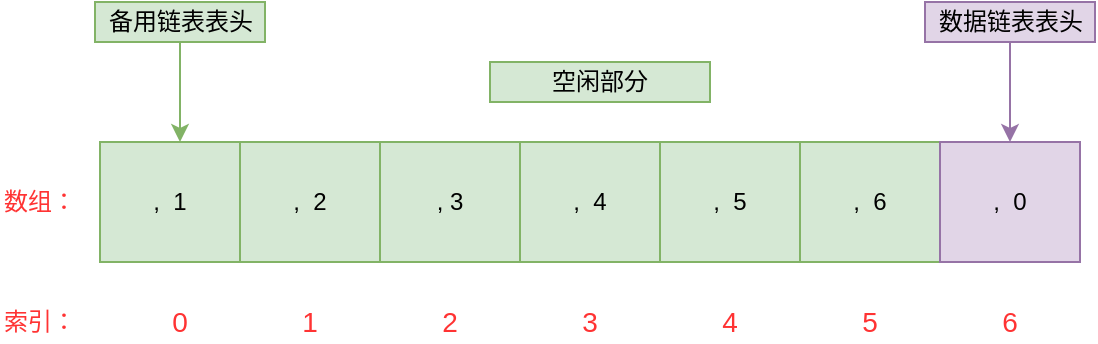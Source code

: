 <mxfile version="12.4.2" type="device" pages="1"><diagram id="Hx8x7zk9koTC-XFomkq7" name="Page-1"><mxGraphModel dx="946" dy="585" grid="1" gridSize="10" guides="1" tooltips="1" connect="1" arrows="1" fold="1" page="1" pageScale="1" pageWidth="827" pageHeight="1169" math="0" shadow="0"><root><mxCell id="0"/><mxCell id="1" parent="0"/><mxCell id="hB5W8Ykec-KNIudyQoj3-1" value="数组：" style="text;html=1;strokeColor=none;fillColor=none;align=center;verticalAlign=middle;whiteSpace=wrap;rounded=0;fontColor=#FF3333;" parent="1" vertex="1"><mxGeometry x="70" y="150" width="40" height="20" as="geometry"/></mxCell><mxCell id="hB5W8Ykec-KNIudyQoj3-2" value="索引：" style="text;html=1;strokeColor=none;fillColor=none;align=center;verticalAlign=middle;whiteSpace=wrap;rounded=0;fontColor=#FF3333;" parent="1" vertex="1"><mxGeometry x="70" y="210" width="40" height="20" as="geometry"/></mxCell><mxCell id="hB5W8Ykec-KNIudyQoj3-3" value="0" style="text;html=1;align=center;verticalAlign=middle;whiteSpace=wrap;rounded=0;fontColor=#FF3333;fontSize=14;" parent="1" vertex="1"><mxGeometry x="140" y="210" width="40" height="20" as="geometry"/></mxCell><mxCell id="hB5W8Ykec-KNIudyQoj3-4" value="1" style="text;html=1;align=center;verticalAlign=middle;whiteSpace=wrap;rounded=0;fontColor=#FF3333;fontSize=14;" parent="1" vertex="1"><mxGeometry x="205" y="210" width="40" height="20" as="geometry"/></mxCell><mxCell id="hB5W8Ykec-KNIudyQoj3-5" value="2" style="text;html=1;align=center;verticalAlign=middle;whiteSpace=wrap;rounded=0;fontColor=#FF3333;fontSize=14;" parent="1" vertex="1"><mxGeometry x="275" y="210" width="40" height="20" as="geometry"/></mxCell><mxCell id="hB5W8Ykec-KNIudyQoj3-6" value="3" style="text;html=1;align=center;verticalAlign=middle;whiteSpace=wrap;rounded=0;fontColor=#FF3333;fontSize=14;" parent="1" vertex="1"><mxGeometry x="345" y="210" width="40" height="20" as="geometry"/></mxCell><mxCell id="hB5W8Ykec-KNIudyQoj3-7" value="4" style="text;html=1;align=center;verticalAlign=middle;whiteSpace=wrap;rounded=0;fontColor=#FF3333;fontSize=14;" parent="1" vertex="1"><mxGeometry x="415" y="210" width="40" height="20" as="geometry"/></mxCell><mxCell id="hB5W8Ykec-KNIudyQoj3-8" value="5" style="text;html=1;align=center;verticalAlign=middle;whiteSpace=wrap;rounded=0;fontColor=#FF3333;fontSize=14;" parent="1" vertex="1"><mxGeometry x="485" y="210" width="40" height="20" as="geometry"/></mxCell><mxCell id="hB5W8Ykec-KNIudyQoj3-9" value=",&amp;nbsp; 1" style="rounded=0;whiteSpace=wrap;html=1;fillColor=#d5e8d4;strokeColor=#82b366;" parent="1" vertex="1"><mxGeometry x="120" y="130" width="70" height="60" as="geometry"/></mxCell><mxCell id="hB5W8Ykec-KNIudyQoj3-10" value=",&amp;nbsp; 2" style="rounded=0;whiteSpace=wrap;html=1;fillColor=#d5e8d4;strokeColor=#82b366;" parent="1" vertex="1"><mxGeometry x="190" y="130" width="70" height="60" as="geometry"/></mxCell><mxCell id="hB5W8Ykec-KNIudyQoj3-11" value="&lt;span style=&quot;white-space: normal&quot;&gt;, 3&lt;/span&gt;" style="rounded=0;whiteSpace=wrap;html=1;fillColor=#d5e8d4;strokeColor=#82b366;" parent="1" vertex="1"><mxGeometry x="260" y="130" width="70" height="60" as="geometry"/></mxCell><mxCell id="hB5W8Ykec-KNIudyQoj3-12" value="&lt;span style=&quot;white-space: normal&quot;&gt;,&amp;nbsp; 4&lt;/span&gt;" style="rounded=0;whiteSpace=wrap;html=1;fillColor=#d5e8d4;strokeColor=#82b366;" parent="1" vertex="1"><mxGeometry x="330" y="130" width="70" height="60" as="geometry"/></mxCell><mxCell id="hB5W8Ykec-KNIudyQoj3-13" value=",&amp;nbsp; 5" style="rounded=0;whiteSpace=wrap;html=1;fillColor=#d5e8d4;strokeColor=#82b366;" parent="1" vertex="1"><mxGeometry x="400" y="130" width="70" height="60" as="geometry"/></mxCell><mxCell id="hB5W8Ykec-KNIudyQoj3-14" value=",&amp;nbsp; 6" style="rounded=0;whiteSpace=wrap;html=1;fillColor=#d5e8d4;strokeColor=#82b366;" parent="1" vertex="1"><mxGeometry x="470" y="130" width="70" height="60" as="geometry"/></mxCell><mxCell id="hB5W8Ykec-KNIudyQoj3-15" value="6" style="text;html=1;align=center;verticalAlign=middle;whiteSpace=wrap;rounded=0;fontColor=#FF3333;fontSize=14;" parent="1" vertex="1"><mxGeometry x="555" y="210" width="40" height="20" as="geometry"/></mxCell><mxCell id="hB5W8Ykec-KNIudyQoj3-16" value=",&amp;nbsp; 0" style="rounded=0;whiteSpace=wrap;html=1;fillColor=#e1d5e7;strokeColor=#9673a6;" parent="1" vertex="1"><mxGeometry x="540" y="130" width="70" height="60" as="geometry"/></mxCell><mxCell id="hB5W8Ykec-KNIudyQoj3-19" value="空闲部分" style="text;html=1;strokeColor=#82b366;fillColor=#d5e8d4;align=center;verticalAlign=middle;whiteSpace=wrap;rounded=0;" parent="1" vertex="1"><mxGeometry x="315" y="90" width="110" height="20" as="geometry"/></mxCell><mxCell id="hB5W8Ykec-KNIudyQoj3-20" style="edgeStyle=orthogonalEdgeStyle;rounded=0;orthogonalLoop=1;jettySize=auto;html=1;entryX=0.5;entryY=0;entryDx=0;entryDy=0;fillColor=#d5e8d4;strokeColor=#82b366;" parent="1" source="hB5W8Ykec-KNIudyQoj3-21" edge="1"><mxGeometry relative="1" as="geometry"><mxPoint x="160" y="130" as="targetPoint"/></mxGeometry></mxCell><mxCell id="hB5W8Ykec-KNIudyQoj3-21" value="备用链表表头" style="rounded=0;whiteSpace=wrap;html=1;fillColor=#d5e8d4;strokeColor=#82b366;" parent="1" vertex="1"><mxGeometry x="117.5" y="60" width="85" height="20" as="geometry"/></mxCell><mxCell id="hB5W8Ykec-KNIudyQoj3-22" style="edgeStyle=orthogonalEdgeStyle;rounded=0;orthogonalLoop=1;jettySize=auto;html=1;entryX=0.5;entryY=0;entryDx=0;entryDy=0;fillColor=#e1d5e7;strokeColor=#9673a6;" parent="1" source="hB5W8Ykec-KNIudyQoj3-23" edge="1"><mxGeometry relative="1" as="geometry"><mxPoint x="575" y="130" as="targetPoint"/></mxGeometry></mxCell><mxCell id="hB5W8Ykec-KNIudyQoj3-23" value="数据链表表头" style="rounded=0;whiteSpace=wrap;html=1;fillColor=#e1d5e7;strokeColor=#9673a6;" parent="1" vertex="1"><mxGeometry x="532.5" y="60" width="85" height="20" as="geometry"/></mxCell></root></mxGraphModel></diagram></mxfile>